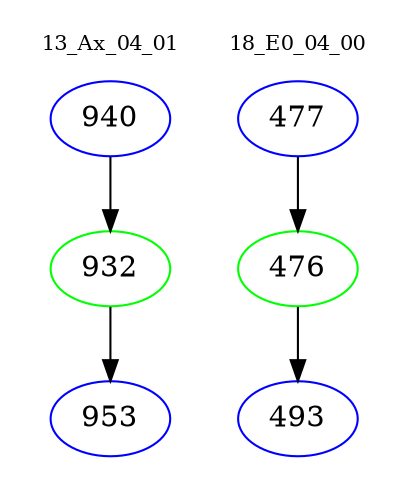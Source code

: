 digraph{
subgraph cluster_0 {
color = white
label = "13_Ax_04_01";
fontsize=10;
T0_940 [label="940", color="blue"]
T0_940 -> T0_932 [color="black"]
T0_932 [label="932", color="green"]
T0_932 -> T0_953 [color="black"]
T0_953 [label="953", color="blue"]
}
subgraph cluster_1 {
color = white
label = "18_E0_04_00";
fontsize=10;
T1_477 [label="477", color="blue"]
T1_477 -> T1_476 [color="black"]
T1_476 [label="476", color="green"]
T1_476 -> T1_493 [color="black"]
T1_493 [label="493", color="blue"]
}
}
